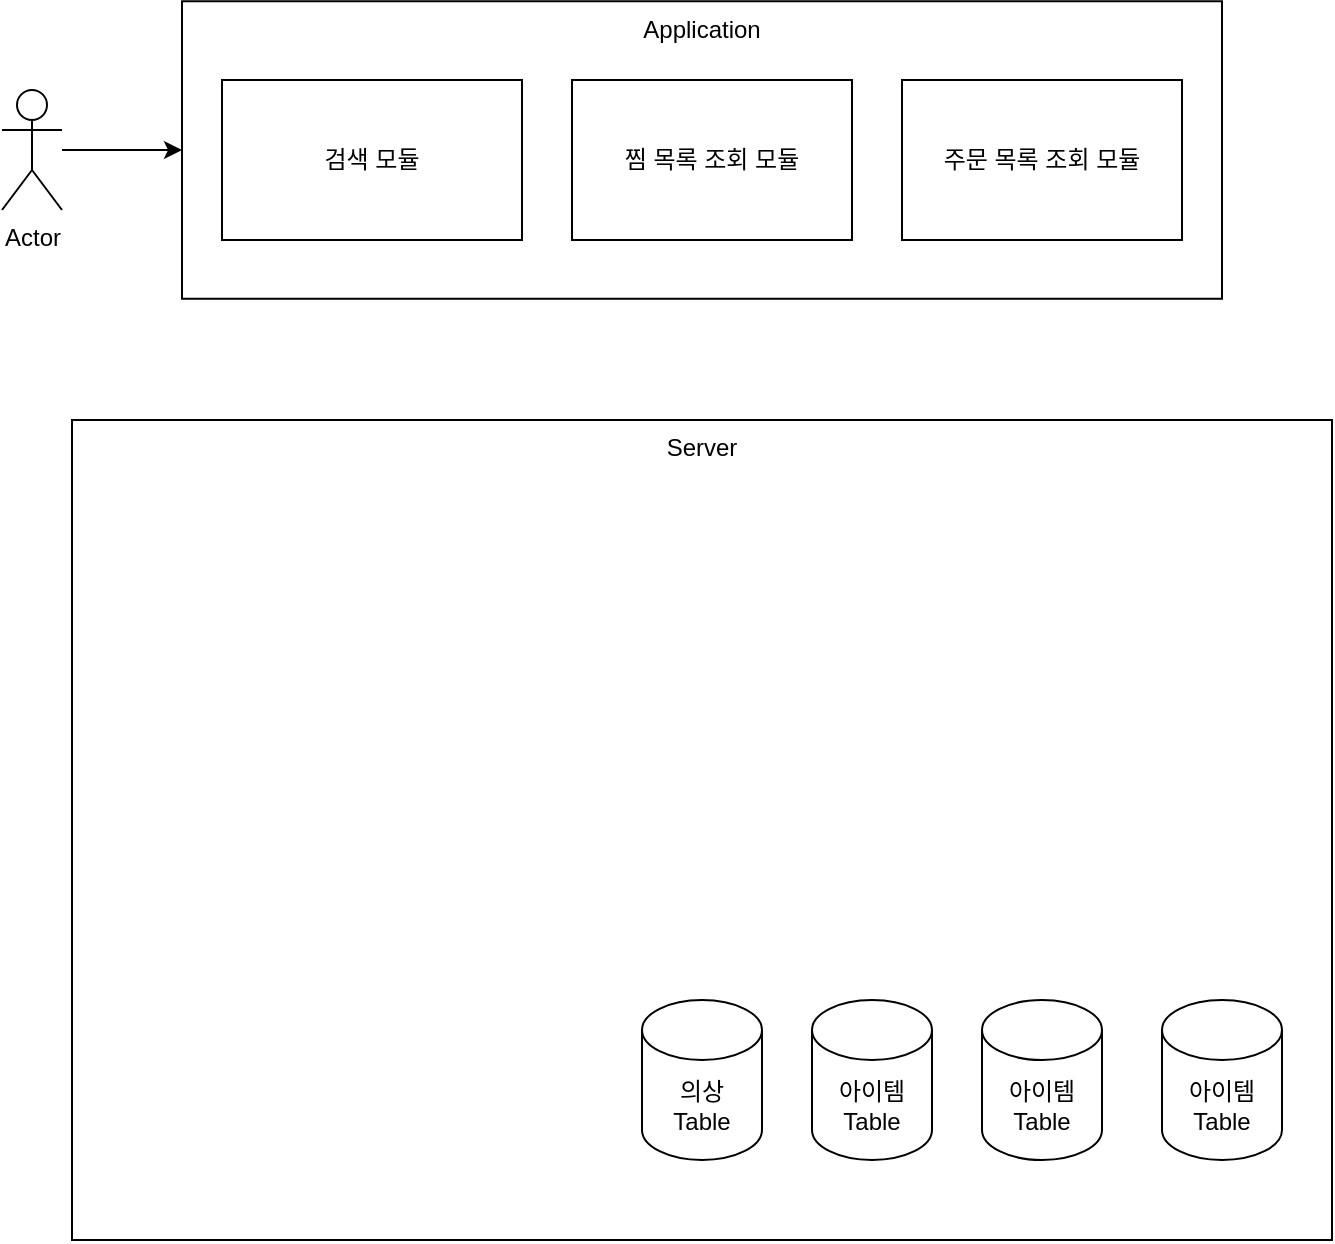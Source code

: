 <mxfile version="14.7.6" type="github">
  <diagram id="jNIdjeSoIugJYhoh4bg0" name="Page-1">
    <mxGraphModel dx="884" dy="1366" grid="1" gridSize="10" guides="1" tooltips="1" connect="1" arrows="1" fold="1" page="1" pageScale="1" pageWidth="827" pageHeight="1169" math="0" shadow="0">
      <root>
        <mxCell id="0" />
        <mxCell id="1" parent="0" />
        <mxCell id="83sHifAayFHs6LnQgk7p-7" value="" style="edgeStyle=orthogonalEdgeStyle;rounded=0;orthogonalLoop=1;jettySize=auto;html=1;" edge="1" parent="1" source="83sHifAayFHs6LnQgk7p-2" target="83sHifAayFHs6LnQgk7p-6">
          <mxGeometry relative="1" as="geometry" />
        </mxCell>
        <mxCell id="83sHifAayFHs6LnQgk7p-2" value="Actor" style="shape=umlActor;verticalLabelPosition=bottom;verticalAlign=top;html=1;outlineConnect=0;" vertex="1" parent="1">
          <mxGeometry x="50" y="195" width="30" height="60" as="geometry" />
        </mxCell>
        <mxCell id="83sHifAayFHs6LnQgk7p-6" value="Application" style="whiteSpace=wrap;html=1;verticalAlign=top;" vertex="1" parent="1">
          <mxGeometry x="140" y="150.63" width="520" height="148.75" as="geometry" />
        </mxCell>
        <mxCell id="83sHifAayFHs6LnQgk7p-8" value="검색 모듈" style="rounded=0;whiteSpace=wrap;html=1;" vertex="1" parent="1">
          <mxGeometry x="160" y="190" width="150" height="80" as="geometry" />
        </mxCell>
        <mxCell id="83sHifAayFHs6LnQgk7p-9" value="Server" style="whiteSpace=wrap;html=1;verticalAlign=top;" vertex="1" parent="1">
          <mxGeometry x="85" y="360" width="630" height="410" as="geometry" />
        </mxCell>
        <mxCell id="83sHifAayFHs6LnQgk7p-10" value="찜 목록 조회 모듈" style="rounded=0;whiteSpace=wrap;html=1;" vertex="1" parent="1">
          <mxGeometry x="335" y="190" width="140" height="80" as="geometry" />
        </mxCell>
        <mxCell id="83sHifAayFHs6LnQgk7p-11" value="주문 목록 조회 모듈" style="rounded=0;whiteSpace=wrap;html=1;" vertex="1" parent="1">
          <mxGeometry x="500" y="190" width="140" height="80" as="geometry" />
        </mxCell>
        <mxCell id="83sHifAayFHs6LnQgk7p-15" value="의상&lt;br&gt;Table" style="shape=cylinder3;whiteSpace=wrap;html=1;boundedLbl=1;backgroundOutline=1;size=15;" vertex="1" parent="1">
          <mxGeometry x="370" y="650" width="60" height="80" as="geometry" />
        </mxCell>
        <mxCell id="83sHifAayFHs6LnQgk7p-16" value="아이템&lt;br&gt;Table" style="shape=cylinder3;whiteSpace=wrap;html=1;boundedLbl=1;backgroundOutline=1;size=15;" vertex="1" parent="1">
          <mxGeometry x="455" y="650" width="60" height="80" as="geometry" />
        </mxCell>
        <mxCell id="83sHifAayFHs6LnQgk7p-17" value="아이템&lt;br&gt;Table" style="shape=cylinder3;whiteSpace=wrap;html=1;boundedLbl=1;backgroundOutline=1;size=15;" vertex="1" parent="1">
          <mxGeometry x="540" y="650" width="60" height="80" as="geometry" />
        </mxCell>
        <mxCell id="83sHifAayFHs6LnQgk7p-18" value="아이템&lt;br&gt;Table" style="shape=cylinder3;whiteSpace=wrap;html=1;boundedLbl=1;backgroundOutline=1;size=15;" vertex="1" parent="1">
          <mxGeometry x="630" y="650" width="60" height="80" as="geometry" />
        </mxCell>
      </root>
    </mxGraphModel>
  </diagram>
</mxfile>
